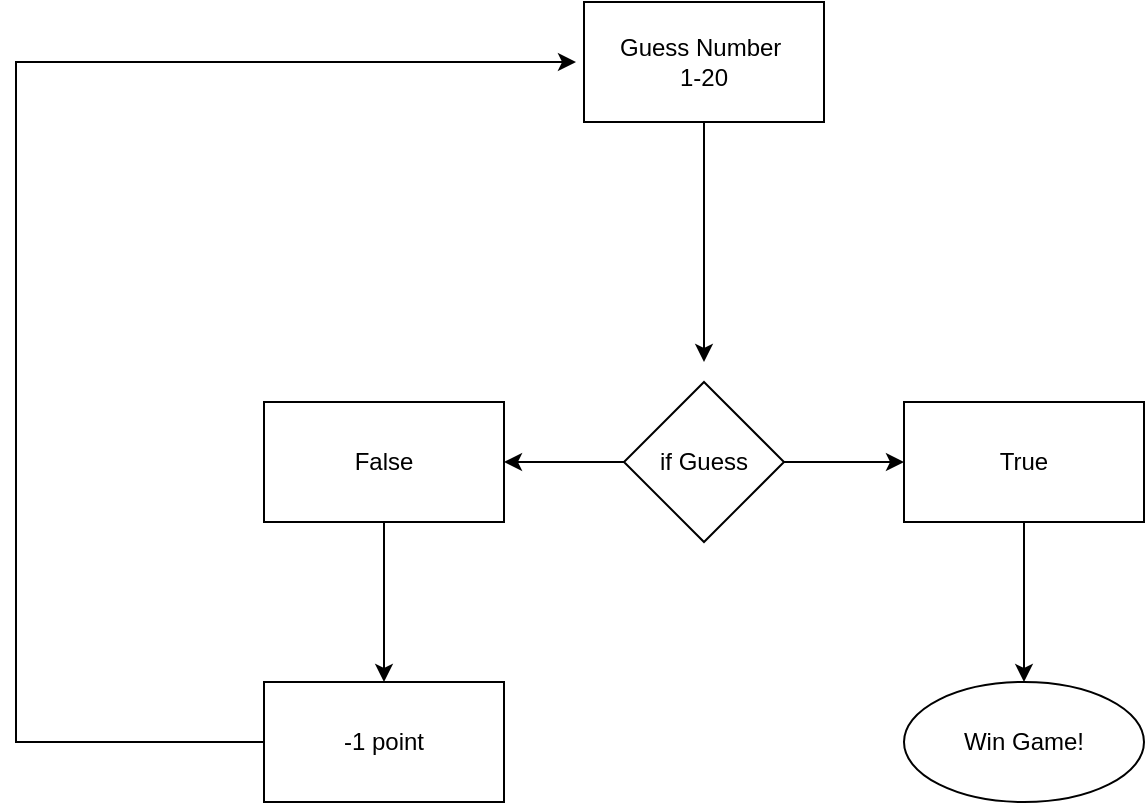 <mxfile version="20.5.1" type="github">
  <diagram id="UIs5vDKcKtLy-ftOPhSB" name="Page-1">
    <mxGraphModel dx="1185" dy="693" grid="1" gridSize="10" guides="1" tooltips="1" connect="1" arrows="1" fold="1" page="1" pageScale="1" pageWidth="827" pageHeight="1169" math="0" shadow="0">
      <root>
        <mxCell id="0" />
        <mxCell id="1" parent="0" />
        <mxCell id="m95KH_vCJQfkU3XO7uXv-1" value="Guess Number&amp;nbsp;&lt;br&gt;1-20" style="rounded=0;whiteSpace=wrap;html=1;" vertex="1" parent="1">
          <mxGeometry x="354" y="50" width="120" height="60" as="geometry" />
        </mxCell>
        <mxCell id="m95KH_vCJQfkU3XO7uXv-2" value="" style="endArrow=classic;html=1;rounded=0;exitX=0.5;exitY=1;exitDx=0;exitDy=0;" edge="1" parent="1" source="m95KH_vCJQfkU3XO7uXv-1">
          <mxGeometry width="50" height="50" relative="1" as="geometry">
            <mxPoint x="390" y="450" as="sourcePoint" />
            <mxPoint x="414" y="230" as="targetPoint" />
          </mxGeometry>
        </mxCell>
        <mxCell id="m95KH_vCJQfkU3XO7uXv-9" value="" style="edgeStyle=orthogonalEdgeStyle;rounded=0;orthogonalLoop=1;jettySize=auto;html=1;" edge="1" parent="1" source="m95KH_vCJQfkU3XO7uXv-3" target="m95KH_vCJQfkU3XO7uXv-8">
          <mxGeometry relative="1" as="geometry" />
        </mxCell>
        <mxCell id="m95KH_vCJQfkU3XO7uXv-11" value="" style="edgeStyle=orthogonalEdgeStyle;rounded=0;orthogonalLoop=1;jettySize=auto;html=1;" edge="1" parent="1" source="m95KH_vCJQfkU3XO7uXv-3" target="m95KH_vCJQfkU3XO7uXv-10">
          <mxGeometry relative="1" as="geometry" />
        </mxCell>
        <mxCell id="m95KH_vCJQfkU3XO7uXv-3" value="if Guess" style="rhombus;whiteSpace=wrap;html=1;" vertex="1" parent="1">
          <mxGeometry x="374" y="240" width="80" height="80" as="geometry" />
        </mxCell>
        <mxCell id="m95KH_vCJQfkU3XO7uXv-21" value="" style="edgeStyle=orthogonalEdgeStyle;rounded=0;orthogonalLoop=1;jettySize=auto;html=1;" edge="1" parent="1" source="m95KH_vCJQfkU3XO7uXv-8" target="m95KH_vCJQfkU3XO7uXv-20">
          <mxGeometry relative="1" as="geometry" />
        </mxCell>
        <mxCell id="m95KH_vCJQfkU3XO7uXv-8" value="False" style="whiteSpace=wrap;html=1;" vertex="1" parent="1">
          <mxGeometry x="194" y="250" width="120" height="60" as="geometry" />
        </mxCell>
        <mxCell id="m95KH_vCJQfkU3XO7uXv-19" value="" style="edgeStyle=orthogonalEdgeStyle;rounded=0;orthogonalLoop=1;jettySize=auto;html=1;" edge="1" parent="1" source="m95KH_vCJQfkU3XO7uXv-10" target="m95KH_vCJQfkU3XO7uXv-18">
          <mxGeometry relative="1" as="geometry" />
        </mxCell>
        <mxCell id="m95KH_vCJQfkU3XO7uXv-10" value="True" style="whiteSpace=wrap;html=1;" vertex="1" parent="1">
          <mxGeometry x="514" y="250" width="120" height="60" as="geometry" />
        </mxCell>
        <mxCell id="m95KH_vCJQfkU3XO7uXv-18" value="Win Game!" style="ellipse;whiteSpace=wrap;html=1;" vertex="1" parent="1">
          <mxGeometry x="514" y="390" width="120" height="60" as="geometry" />
        </mxCell>
        <mxCell id="m95KH_vCJQfkU3XO7uXv-20" value="-1 point" style="whiteSpace=wrap;html=1;" vertex="1" parent="1">
          <mxGeometry x="194" y="390" width="120" height="60" as="geometry" />
        </mxCell>
        <mxCell id="m95KH_vCJQfkU3XO7uXv-22" value="" style="endArrow=classic;html=1;rounded=0;" edge="1" parent="1" source="m95KH_vCJQfkU3XO7uXv-20">
          <mxGeometry width="50" height="50" relative="1" as="geometry">
            <mxPoint x="410" y="400" as="sourcePoint" />
            <mxPoint x="350" y="80" as="targetPoint" />
            <Array as="points">
              <mxPoint x="70" y="420" />
              <mxPoint x="70" y="80" />
            </Array>
          </mxGeometry>
        </mxCell>
      </root>
    </mxGraphModel>
  </diagram>
</mxfile>
